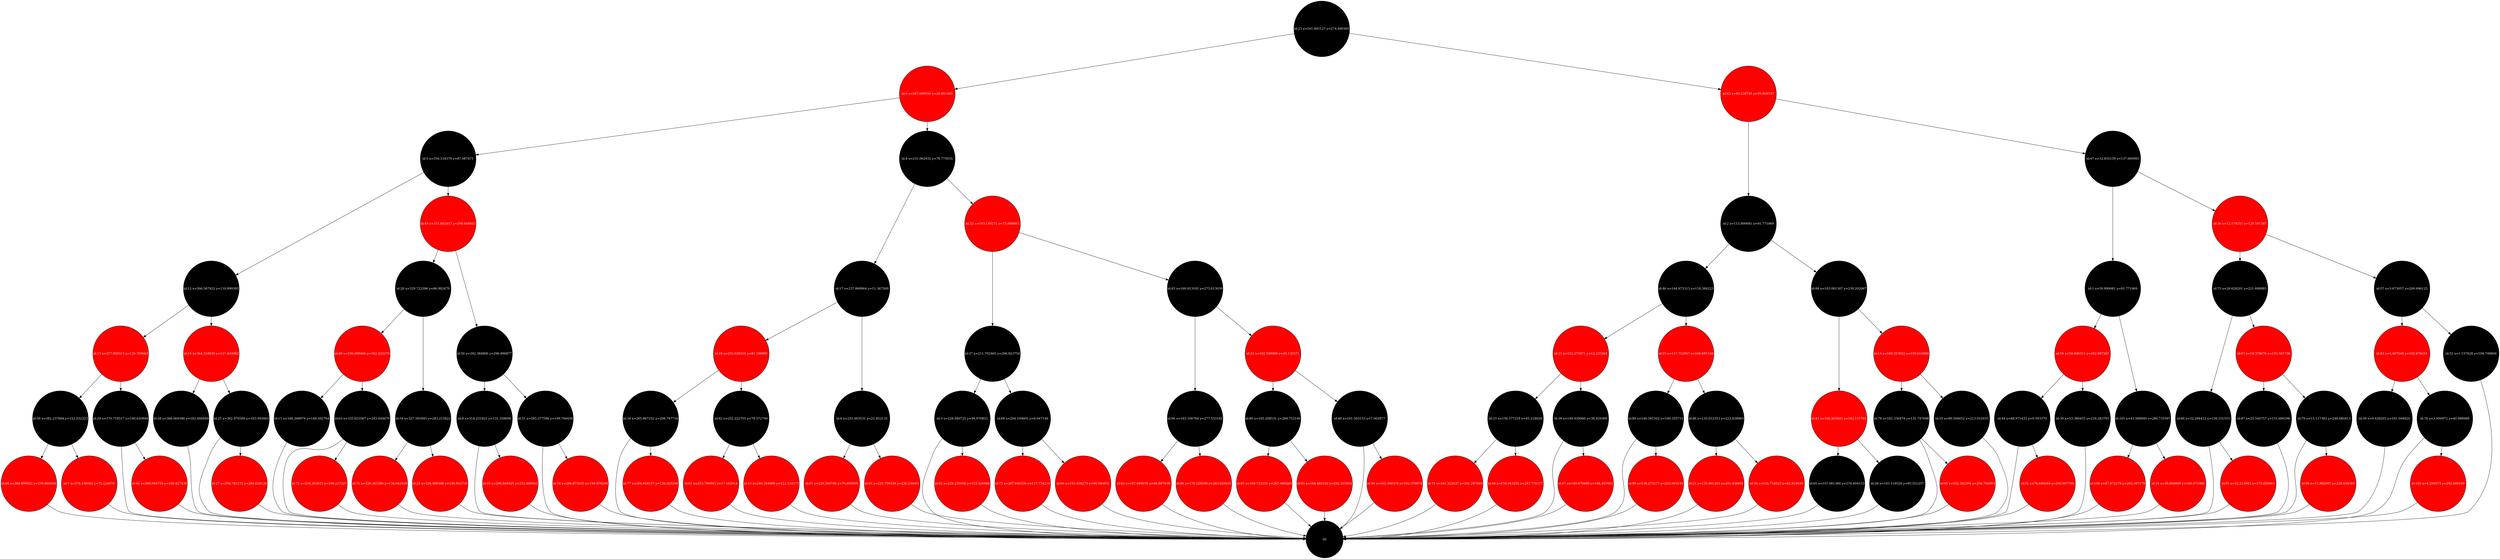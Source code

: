 digraph G{
	node [margin=0 fontcolor=white fontsize=12 width=0.5 shape=circle style=filled]
	edge [fontcolor=grey fontsize=10]
	nil [fillcolor=black fixedsize=shape label="nil" width=2]
	64 [fillcolor=red fixedsize=shape label="id:64 x=384.899022 y=159.866060" width=3]
	58 -> 64
	64 -> nil
	7 [fillcolor=red fixedsize=shape label="id:7 x=378.430562 y=75.124878" width=3]
	58 -> 7
	7 -> nil
	58 [fillcolor=black fixedsize=shape label="id:58 x=382.237684 y=152.032323" width=3]
	13 -> 58
	40 [fillcolor=red fixedsize=shape label="id:40 x=368.048710 y=100.427439" width=3]
	29 -> 40
	40 -> nil
	29 [fillcolor=black fixedsize=shape label="id:29 x=370.718517 y=100.620849" width=3]
	13 -> 29
	29 -> nil
	13 [fillcolor=red fixedsize=shape label="id:13 x=377.958315 y=120.759663" width=3]
	12 -> 13
	28 [fillcolor=black fixedsize=shape label="id:28 x=366.069380 y=182.066049" width=3]
	19 -> 28
	28 -> nil
	27 [fillcolor=red fixedsize=shape label="id:27 x=354.781172 y=284.624126" width=3]
	25 -> 27
	27 -> nil
	25 [fillcolor=black fixedsize=shape label="id:25 x=362.970569 y=163.993063" width=3]
	19 -> 25
	25 -> nil
	19 [fillcolor=red fixedsize=shape label="id:19 x=364.518930 y=157.444062" width=3]
	12 -> 19
	12 [fillcolor=black fixedsize=shape label="id:12 x=366.567922 y=110.899395" width=3]
	5 -> 12
	11 [fillcolor=black fixedsize=shape label="id:11 x=348.268974 y=148.562764" width=3]
	69 -> 11
	11 -> nil
	72 [fillcolor=red fixedsize=shape label="id:72 x=334.203033 y=199.227227" width=3]
	63 -> 72
	72 -> nil
	63 [fillcolor=black fixedsize=shape label="id:63 x=335.621067 y=243.444670" width=3]
	69 -> 63
	63 -> nil
	69 [fillcolor=red fixedsize=shape label="id:69 x=336.009466 y=162.623270" width=3]
	20 -> 69
	71 [fillcolor=red fixedsize=shape label="id:71 x=328.363380 y=134.042029" width=3]
	54 -> 71
	71 -> nil
	24 [fillcolor=red fixedsize=shape label="id:24 x=326.906588 y=146.843736" width=3]
	54 -> 24
	24 -> nil
	54 [fillcolor=black fixedsize=shape label="id:54 x=327.591895 y=283.215822" width=3]
	20 -> 54
	20 [fillcolor=black fixedsize=shape label="id:20 x=329.722396 y=86.992479" width=3]
	49 -> 20
	55 [fillcolor=red fixedsize=shape label="id:55 x=298.844925 y=232.488863" width=3]
	9 -> 55
	55 -> nil
	9 [fillcolor=black fixedsize=shape label="id:9 x=314.231822 y=131.359690" width=3]
	50 -> 9
	9 -> nil
	70 [fillcolor=red fixedsize=shape label="id:70 x=286.873033 y=194.978244" width=3]
	51 -> 70
	70 -> nil
	51 [fillcolor=black fixedsize=shape label="id:51 x=285.377596 y=149.706450" width=3]
	50 -> 51
	51 -> nil
	50 [fillcolor=black fixedsize=shape label="id:50 x=292.384800 y=296.890877" width=3]
	49 -> 50
	49 [fillcolor=red fixedsize=shape label="id:49 x=315.882457 y=298.668452" width=3]
	5 -> 49
	5 [fillcolor=black fixedsize=shape label="id:5 x=350.534379 y=87.087471" width=3]
	6 -> 5
	77 [fillcolor=red fixedsize=shape label="id:77 x=264.918157 y=120.025296" width=3]
	34 -> 77
	77 -> nil
	34 [fillcolor=black fixedsize=shape label="id:34 x=265.867252 y=208.747716" width=3]
	18 -> 34
	34 -> nil
	61 [fillcolor=red fixedsize=shape label="id:61 x=253.796943 y=17.182914" width=3]
	82 -> 61
	61 -> nil
	10 [fillcolor=red fixedsize=shape label="id:10 x=246.344689 y=122.534173" width=3]
	82 -> 10
	10 -> nil
	82 [fillcolor=black fixedsize=shape label="id:82 x=252.222701 y=79.572749" width=3]
	18 -> 82
	18 [fillcolor=red fixedsize=shape label="id:18 x=255.038316 y=81.198801" width=3]
	17 -> 18
	81 [fillcolor=red fixedsize=shape label="id:81 x=235.549784 y=70.899005" width=3]
	8 -> 81
	81 -> nil
	53 [fillcolor=red fixedsize=shape label="id:53 x=231.759339 y=226.236001" width=3]
	8 -> 53
	53 -> nil
	8 [fillcolor=black fixedsize=shape label="id:8 x=235.003531 y=21.852135" width=3]
	17 -> 8
	17 [fillcolor=black fixedsize=shape label="id:17 x=237.868964 y=11.367269" width=3]
	4 -> 17
	62 [fillcolor=red fixedsize=shape label="id:62 x=229.235056 y=153.526988" width=3]
	3 -> 62
	62 -> nil
	3 [fillcolor=black fixedsize=shape label="id:3 x=228.040725 y=94.970852" width=3]
	37 -> 3
	3 -> nil
	73 [fillcolor=red fixedsize=shape label="id:73 x=207.640330 y=117.754216" width=3]
	68 -> 73
	73 -> nil
	60 [fillcolor=red fixedsize=shape label="id:60 x=193.458273 y=90.940852" width=3]
	68 -> 60
	60 -> nil
	68 [fillcolor=black fixedsize=shape label="id:68 x=204.109605 y=6.647148" width=3]
	37 -> 68
	37 [fillcolor=black fixedsize=shape label="id:37 x=211.702465 y=206.823750" width=3]
	22 -> 37
	42 [fillcolor=red fixedsize=shape label="id:42 x=187.649076 y=46.887459" width=3]
	96 -> 42
	42 -> nil
	86 [fillcolor=red fixedsize=shape label="id:86 x=179.528548 y=283.629555" width=3]
	96 -> 86
	86 -> nil
	96 [fillcolor=black fixedsize=shape label="id:96 x=183.106784 y=277.533182" width=3]
	45 -> 96
	85 [fillcolor=red fixedsize=shape label="id:85 x=168.733151 y=267.480260" width=3]
	80 -> 85
	85 -> nil
	93 [fillcolor=red fixedsize=shape label="id:93 x=164.482162 y=292.335694" width=3]
	80 -> 93
	93 -> nil
	80 [fillcolor=black fixedsize=shape label="id:80 x=165.208531 y=269.753146" width=3]
	32 -> 80
	90 [fillcolor=red fixedsize=shape label="id:90 x=162.398378 y=192.378878" width=3]
	48 -> 90
	90 -> nil
	48 [fillcolor=black fixedsize=shape label="id:48 x=161.503133 y=7.002877" width=3]
	32 -> 48
	48 -> nil
	32 [fillcolor=red fixedsize=shape label="id:32 x=162.549990 y=45.135571" width=3]
	45 -> 32
	45 [fillcolor=black fixedsize=shape label="id:45 x=169.913105 y=273.613039" width=3]
	22 -> 45
	22 [fillcolor=red fixedsize=shape label="id:22 x=193.149271 y=75.680693" width=3]
	4 -> 22
	4 [fillcolor=black fixedsize=shape label="id:4 x=231.062932 y=78.775035" width=3]
	6 -> 4
	6 [fillcolor=red fixedsize=shape label="id:6 x=267.698550 y=20.851465" width=3]
	23 -> 6
	74 [fillcolor=red fixedsize=shape label="id:74 x=161.322037 y=181.287849" width=3]
	33 -> 74
	74 -> nil
	94 [fillcolor=red fixedsize=shape label="id:94 x=154.043292 y=247.776577" width=3]
	33 -> 94
	94 -> nil
	33 [fillcolor=black fixedsize=shape label="id:33 x=156.577218 y=45.218928" width=3]
	31 -> 33
	97 [fillcolor=red fixedsize=shape label="id:97 x=149.479488 y=184.407681" width=3]
	38 -> 97
	97 -> nil
	38 [fillcolor=black fixedsize=shape label="id:38 x=149.930060 y=38.929369" width=3]
	31 -> 38
	38 -> nil
	31 [fillcolor=red fixedsize=shape label="id:31 x=152.273971 y=12.235264" width=3]
	46 -> 31
	99 [fillcolor=red fixedsize=shape label="id:99 x=138.273177 y=223.093145" width=3]
	89 -> 99
	99 -> nil
	89 [fillcolor=black fixedsize=shape label="id:89 x=140.561502 y=180.355712" width=3]
	15 -> 89
	89 -> nil
	21 [fillcolor=red fixedsize=shape label="id:21 x=135.991203 y=241.436601" width=3]
	88 -> 21
	21 -> nil
	56 [fillcolor=red fixedsize=shape label="id:56 x=131.718523 y=45.819834" width=3]
	88 -> 56
	56 -> nil
	88 [fillcolor=black fixedsize=shape label="id:88 x=135.012353 y=223.838963" width=3]
	15 -> 88
	15 [fillcolor=red fixedsize=shape label="id:15 x=137.712067 y=106.681148" width=3]
	46 -> 15
	46 [fillcolor=black fixedsize=shape label="id:46 x=144.973313 y=118.384223" width=3]
	2 -> 46
	65 [fillcolor=black fixedsize=shape label="id:65 x=107.661380 y=274.404153" width=3]
	41 -> 65
	65 -> nil
	26 [fillcolor=black fixedsize=shape label="id:26 x=103.116520 y=95.551257" width=3]
	41 -> 26
	26 -> nil
	41 [fillcolor=red fixedsize=shape label="id:41 x=106.263603 y=142.131761" width=3]
	84 -> 41
	95 [fillcolor=red fixedsize=shape label="id:95 x=102.362394 y=256.760993" width=3]
	78 -> 95
	95 -> nil
	78 [fillcolor=black fixedsize=shape label="id:78 x=102.330474 y=131.747698" width=3]
	14 -> 78
	78 -> nil
	35 [fillcolor=black fixedsize=shape label="id:35 x=89.564652 y=213.051655" width=3]
	14 -> 35
	35 -> nil
	14 [fillcolor=red fixedsize=shape label="id:14 x=100.553922 y=159.616900" width=3]
	84 -> 14
	84 [fillcolor=black fixedsize=shape label="id:84 x=103.081307 y=230.202067" width=3]
	2 -> 84
	2 [fillcolor=black fixedsize=shape label="id:2 x=115.899081 y=91.771969" width=3]
	43 -> 2
	92 [fillcolor=red fixedsize=shape label="id:92 x=76.646544 y=200.907769" width=3]
	44 -> 92
	92 -> nil
	44 [fillcolor=black fixedsize=shape label="id:44 x=88.971433 y=9.503370" width=3]
	59 -> 44
	44 -> nil
	30 [fillcolor=black fixedsize=shape label="id:30 x=53.380453 y=218.283765" width=3]
	59 -> 30
	30 -> nil
	59 [fillcolor=red fixedsize=shape label="id:59 x=58.806312 y=262.897267" width=3]
	1 -> 59
	100 [fillcolor=red fixedsize=shape label="id:100 x=47.872279 y=203.397179" width=3]
	101 -> 100
	100 -> nil
	16 [fillcolor=red fixedsize=shape label="id:16 x=36.600809 y=160.475960" width=3]
	101 -> 16
	16 -> nil
	101 [fillcolor=black fixedsize=shape label="id:101 x=43.588949 y=280.731097" width=3]
	1 -> 101
	1 [fillcolor=black fixedsize=shape label="id:1 x=50.899081 y=91.771969" width=3]
	47 -> 1
	91 [fillcolor=red fixedsize=shape label="id:91 x=32.213943 y=173.020463" width=3]
	66 -> 91
	91 -> nil
	66 [fillcolor=black fixedsize=shape label="id:66 x=32.294412 y=156.151515" width=3]
	75 -> 66
	66 -> nil
	87 [fillcolor=black fixedsize=shape label="id:87 x=25.544757 y=151.690296" width=3]
	67 -> 87
	87 -> nil
	98 [fillcolor=red fixedsize=shape label="id:98 x=13.882097 y=228.034369" width=3]
	79 -> 98
	98 -> nil
	79 [fillcolor=black fixedsize=shape label="id:79 x=15.117383 y=248.660413" width=3]
	67 -> 79
	79 -> nil
	67 [fillcolor=red fixedsize=shape label="id:67 x=18.378676 y=153.581736" width=3]
	75 -> 67
	75 [fillcolor=black fixedsize=shape label="id:75 x=28.628201 y=221.688885" width=3]
	36 -> 75
	39 [fillcolor=black fixedsize=shape label="id:39 x=9.428203 y=161.594820" width=3]
	83 -> 39
	39 -> nil
	102 [fillcolor=red fixedsize=shape label="id:102 x=4.209573 y=292.060169" width=3]
	76 -> 102
	102 -> nil
	76 [fillcolor=black fixedsize=shape label="id:76 x=3.950972 y=40.988988" width=3]
	83 -> 76
	76 -> nil
	83 [fillcolor=red fixedsize=shape label="id:83 x=4.407548 y=192.676031" width=3]
	57 -> 83
	52 [fillcolor=black fixedsize=shape label="id:52 x=1.157028 y=194.748894" width=3]
	57 -> 52
	52 -> nil
	57 [fillcolor=black fixedsize=shape label="id:57 x=3.673057 y=209.696125" width=3]
	36 -> 57
	36 [fillcolor=red fixedsize=shape label="id:36 x=12.179251 y=129.591387" width=3]
	47 -> 36
	47 [fillcolor=black fixedsize=shape label="id:47 x=32.835159 y=137.660981" width=3]
	43 -> 47
	43 [fillcolor=red fixedsize=shape label="id:43 x=89.228745 y=35.809737" width=3]
	23 -> 43
	23 [fillcolor=black fixedsize=shape label="id:23 x=161.495127 y=274.490365" width=3]
}